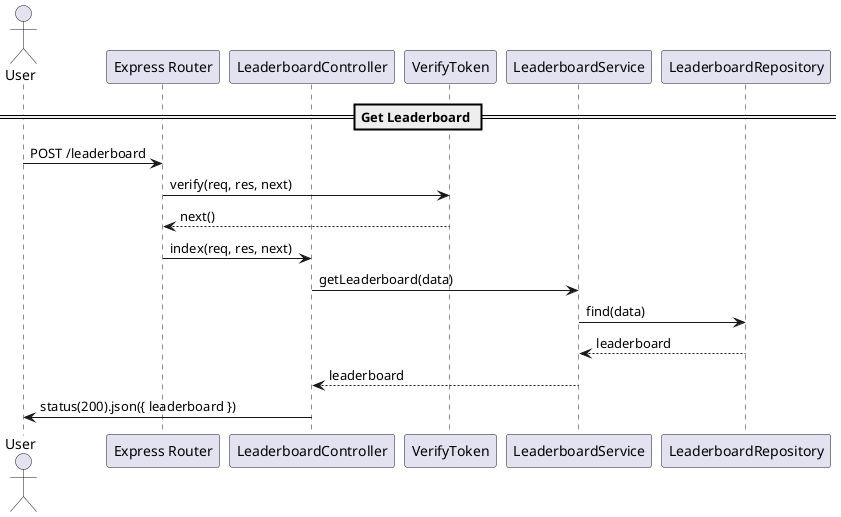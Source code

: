 @startuml
actor User
participant "Express Router" as Router
participant "LeaderboardController" as Controller
participant "VerifyToken" as VerifyToken
participant "LeaderboardService" as Service
participant "LeaderboardRepository" as Repository

== Get Leaderboard ==
User -> Router: POST /leaderboard
Router -> VerifyToken: verify(req, res, next)
VerifyToken --> Router: next()
Router -> Controller: index(req, res, next)
Controller -> Service: getLeaderboard(data)
Service -> Repository: find(data)
Repository --> Service: leaderboard
Service --> Controller: leaderboard
Controller -> User: status(200).json({ leaderboard })

@enduml